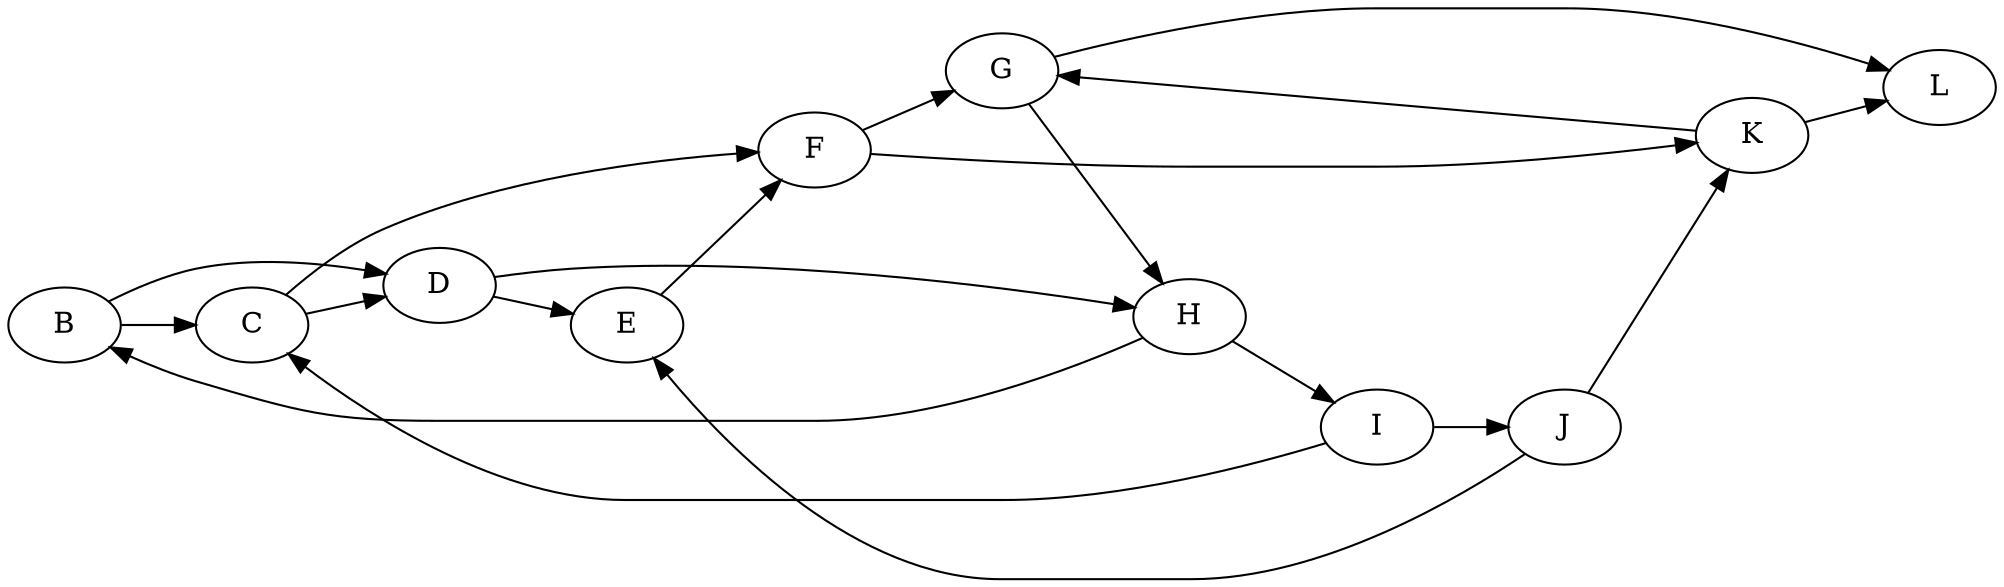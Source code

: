 digraph {
    rankdir=LR;
    B;
    C;
    D;
    E;
    F;
    G;
    H;
    I;
    J;
    K;
    L;
    B -> C;
    C -> D;
    D -> E;
    E -> F;
    F -> G;
    G -> H;
    H -> I;
    I -> J;
    J -> K;
    K -> L;
    B -> D;
    C -> F;
    D -> H;
    F -> K;
    G -> L;
    H -> B;
    I -> C;
    J -> E;
    K -> G;
}